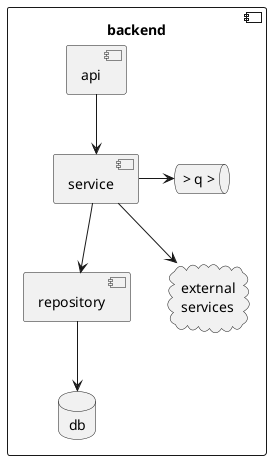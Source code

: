 @startuml

component backend {
    [api]
    [service]
    [repository]
    database db
    cloud "external\nservices" as ext
    queue " > q >" as q
    api -down-> service
    service -down-> repository
    service -down-> ext
    service -right-> q 
    repository -down-> db
}

@enduml